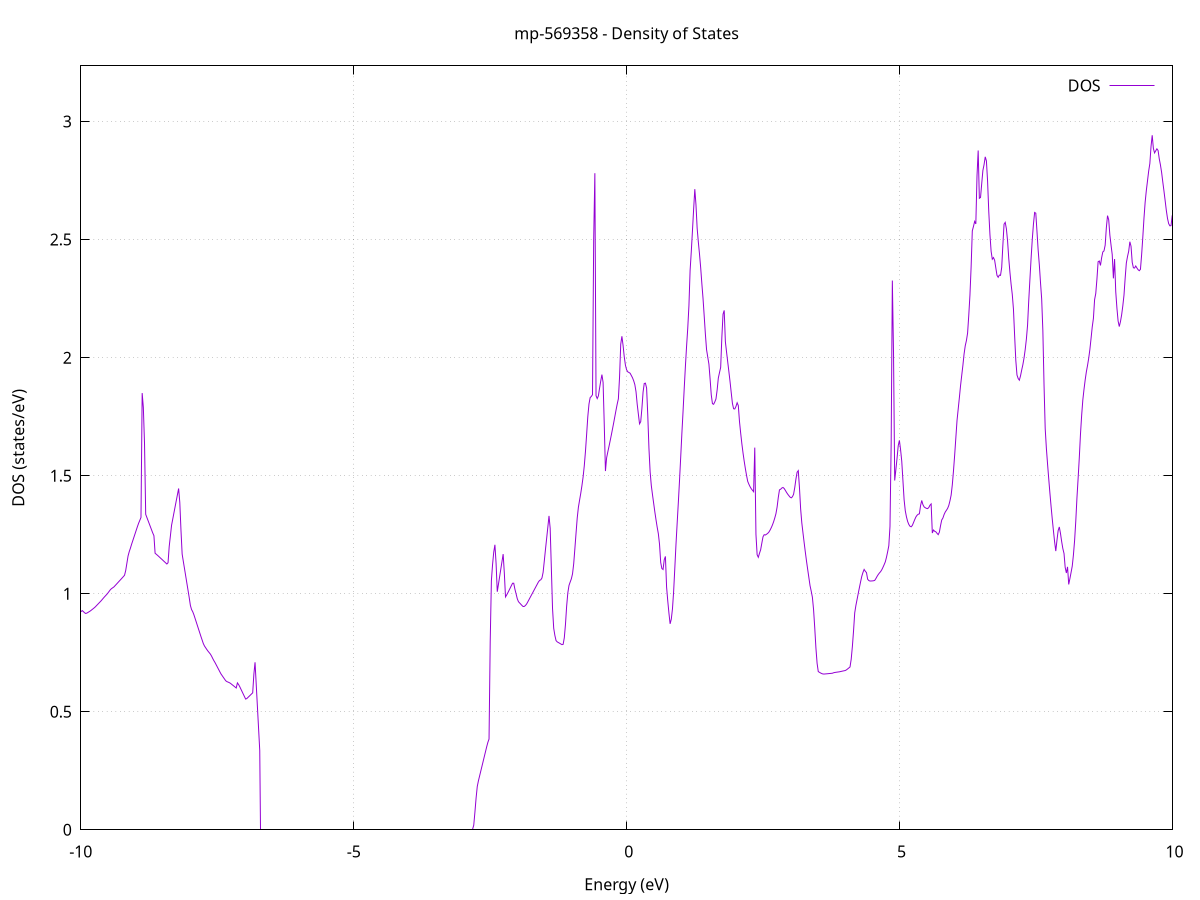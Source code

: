set title 'mp-569358 - Density of States'
set xlabel 'Energy (eV)'
set ylabel 'DOS (states/eV)'
set grid
set xrange [-10:10]
set yrange [0:3.236]
set xzeroaxis lt -1
set terminal png size 800,600
set output 'mp-569358_dos_gnuplot.png'
plot '-' using 1:2 with lines title 'DOS'
-12.946900 0.000000
-12.925300 0.000000
-12.903800 0.000000
-12.882300 0.000000
-12.860700 0.000000
-12.839200 0.000000
-12.817600 0.000000
-12.796100 0.000000
-12.774500 0.000000
-12.753000 0.000000
-12.731500 0.000000
-12.709900 0.000000
-12.688400 0.000000
-12.666800 0.000000
-12.645300 0.000000
-12.623800 0.000000
-12.602200 0.000000
-12.580700 0.000000
-12.559100 0.000000
-12.537600 0.000000
-12.516100 0.000000
-12.494500 0.000000
-12.473000 0.000000
-12.451400 0.000000
-12.429900 0.000000
-12.408300 0.000000
-12.386800 0.000000
-12.365300 0.000000
-12.343700 0.000000
-12.322200 0.000000
-12.300600 0.000000
-12.279100 0.000000
-12.257600 0.000000
-12.236000 0.000000
-12.214500 0.000000
-12.192900 0.000000
-12.171400 0.000000
-12.149900 0.000000
-12.128300 0.000000
-12.106800 0.000000
-12.085200 0.000000
-12.063700 0.000000
-12.042100 0.000000
-12.020600 0.000000
-11.999100 0.000000
-11.977500 0.000000
-11.956000 0.000000
-11.934400 0.000000
-11.912900 0.000000
-11.891400 0.000000
-11.869800 0.000000
-11.848300 0.000000
-11.826700 0.000000
-11.805200 0.000000
-11.783700 0.000000
-11.762100 0.000000
-11.740600 0.000000
-11.719000 0.000000
-11.697500 0.000000
-11.676000 0.000000
-11.654400 0.000000
-11.632900 0.000000
-11.611300 0.000000
-11.589800 0.000000
-11.568200 0.000000
-11.546700 0.000000
-11.525200 0.000000
-11.503600 0.000000
-11.482100 0.000000
-11.460500 0.000000
-11.439000 0.000000
-11.417500 0.000000
-11.395900 0.000000
-11.374400 0.000000
-11.352800 0.000000
-11.331300 0.000000
-11.309800 0.000000
-11.288200 0.000000
-11.266700 0.000000
-11.245100 0.000000
-11.223600 0.000000
-11.202000 0.000000
-11.180500 0.000000
-11.159000 0.000000
-11.137400 0.000000
-11.115900 0.000000
-11.094300 0.000000
-11.072800 0.000000
-11.051300 0.000000
-11.029700 0.000000
-11.008200 0.000000
-10.986600 0.004700
-10.965100 0.302900
-10.943600 0.676100
-10.922000 1.018800
-10.900500 0.962500
-10.878900 0.839800
-10.857400 0.735200
-10.835800 0.767400
-10.814300 0.809600
-10.792800 0.851900
-10.771200 0.894100
-10.749700 0.934900
-10.728100 0.935500
-10.706600 0.889300
-10.685100 0.834700
-10.663500 0.811000
-10.642000 0.818800
-10.620400 0.828200
-10.598900 0.837600
-10.577400 0.847000
-10.555800 0.856500
-10.534300 0.865900
-10.512700 0.875300
-10.491200 0.885000
-10.469700 0.900300
-10.448100 0.905600
-10.426600 0.902100
-10.405000 0.896200
-10.383500 0.880800
-10.361900 0.869800
-10.340400 0.863300
-10.318900 0.865800
-10.297300 0.868200
-10.275800 0.870700
-10.254200 0.873200
-10.232700 0.875600
-10.211200 0.878100
-10.189600 0.882700
-10.168100 0.888900
-10.146500 0.896700
-10.125000 0.904500
-10.103500 0.912400
-10.081900 0.920200
-10.060400 0.921500
-10.038800 0.920900
-10.017300 0.920400
-9.995700 0.924300
-9.974200 0.928500
-9.952700 0.924400
-9.931100 0.919300
-9.909600 0.916200
-9.888000 0.918000
-9.866500 0.921000
-9.845000 0.924100
-9.823400 0.927300
-9.801900 0.931300
-9.780300 0.935200
-9.758800 0.939200
-9.737300 0.943500
-9.715700 0.948700
-9.694200 0.953900
-9.672600 0.959100
-9.651100 0.964300
-9.629500 0.969500
-9.608000 0.975300
-9.586500 0.981200
-9.564900 0.986900
-9.543400 0.992300
-9.521800 0.997700
-9.500300 1.003900
-9.478800 1.010600
-9.457200 1.017300
-9.435700 1.021800
-9.414100 1.025300
-9.392600 1.028900
-9.371100 1.034300
-9.349500 1.039700
-9.328000 1.045100
-9.306400 1.050600
-9.284900 1.056000
-9.263400 1.061400
-9.241800 1.066900
-9.220300 1.072400
-9.198700 1.078200
-9.177200 1.098300
-9.155600 1.129000
-9.134100 1.159700
-9.112600 1.178200
-9.091000 1.192900
-9.069500 1.209300
-9.047900 1.224400
-9.026400 1.239500
-9.004900 1.254600
-8.983300 1.269700
-8.961800 1.284800
-8.940200 1.298900
-8.918700 1.310900
-8.897200 1.323000
-8.875600 1.850000
-8.854100 1.789200
-8.832500 1.635500
-8.811000 1.336300
-8.789400 1.323100
-8.767900 1.309900
-8.746400 1.296800
-8.724800 1.283600
-8.703300 1.270400
-8.681700 1.257200
-8.660200 1.245700
-8.638700 1.171500
-8.617100 1.167200
-8.595600 1.162900
-8.574000 1.158400
-8.552500 1.153700
-8.531000 1.149100
-8.509400 1.144500
-8.487900 1.139800
-8.466300 1.135200
-8.444800 1.130500
-8.423200 1.125900
-8.401700 1.131200
-8.380200 1.199900
-8.358600 1.244600
-8.337100 1.289800
-8.315500 1.315900
-8.294000 1.342000
-8.272500 1.368000
-8.250900 1.394000
-8.229400 1.419900
-8.207800 1.445700
-8.186300 1.387000
-8.164800 1.269600
-8.143200 1.168000
-8.121700 1.136900
-8.100100 1.106400
-8.078600 1.075800
-8.057100 1.045300
-8.035500 1.014600
-8.014000 0.984000
-7.992400 0.950500
-7.970900 0.933000
-7.949300 0.923700
-7.927800 0.910900
-7.906300 0.895500
-7.884700 0.880100
-7.863200 0.864600
-7.841600 0.849200
-7.820100 0.833800
-7.798600 0.818500
-7.777000 0.803700
-7.755500 0.789000
-7.733900 0.778500
-7.712400 0.771000
-7.690900 0.763500
-7.669300 0.756600
-7.647800 0.750500
-7.626200 0.744300
-7.604700 0.735900
-7.583100 0.725700
-7.561600 0.716300
-7.540100 0.707900
-7.518500 0.698400
-7.497000 0.688900
-7.475400 0.679400
-7.453900 0.669800
-7.432400 0.660500
-7.410800 0.653200
-7.389300 0.646000
-7.367700 0.638800
-7.346200 0.631600
-7.324700 0.627800
-7.303100 0.625700
-7.281600 0.623500
-7.260000 0.620700
-7.238500 0.616700
-7.216900 0.612700
-7.195400 0.608700
-7.173900 0.604700
-7.152300 0.600700
-7.130800 0.622200
-7.109200 0.615300
-7.087700 0.606100
-7.066200 0.595600
-7.044600 0.585100
-7.023100 0.574600
-7.001500 0.564100
-6.980000 0.553700
-6.958500 0.555900
-6.936900 0.560800
-6.915400 0.565600
-6.893800 0.570400
-6.872300 0.575300
-6.850800 0.580100
-6.829200 0.659000
-6.807700 0.709500
-6.786100 0.616000
-6.764600 0.522600
-6.743000 0.429100
-6.721500 0.335600
-6.700000 0.000000
-6.678400 0.000000
-6.656900 0.000000
-6.635300 0.000000
-6.613800 0.000000
-6.592300 0.000000
-6.570700 0.000000
-6.549200 0.000000
-6.527600 0.000000
-6.506100 0.000000
-6.484600 0.000000
-6.463000 0.000000
-6.441500 0.000000
-6.419900 0.000000
-6.398400 0.000000
-6.376800 0.000000
-6.355300 0.000000
-6.333800 0.000000
-6.312200 0.000000
-6.290700 0.000000
-6.269100 0.000000
-6.247600 0.000000
-6.226100 0.000000
-6.204500 0.000000
-6.183000 0.000000
-6.161400 0.000000
-6.139900 0.000000
-6.118400 0.000000
-6.096800 0.000000
-6.075300 0.000000
-6.053700 0.000000
-6.032200 0.000000
-6.010600 0.000000
-5.989100 0.000000
-5.967600 0.000000
-5.946000 0.000000
-5.924500 0.000000
-5.902900 0.000000
-5.881400 0.000000
-5.859900 0.000000
-5.838300 0.000000
-5.816800 0.000000
-5.795200 0.000000
-5.773700 0.000000
-5.752200 0.000000
-5.730600 0.000000
-5.709100 0.000000
-5.687500 0.000000
-5.666000 0.000000
-5.644500 0.000000
-5.622900 0.000000
-5.601400 0.000000
-5.579800 0.000000
-5.558300 0.000000
-5.536700 0.000000
-5.515200 0.000000
-5.493700 0.000000
-5.472100 0.000000
-5.450600 0.000000
-5.429000 0.000000
-5.407500 0.000000
-5.386000 0.000000
-5.364400 0.000000
-5.342900 0.000000
-5.321300 0.000000
-5.299800 0.000000
-5.278300 0.000000
-5.256700 0.000000
-5.235200 0.000000
-5.213600 0.000000
-5.192100 0.000000
-5.170500 0.000000
-5.149000 0.000000
-5.127500 0.000000
-5.105900 0.000000
-5.084400 0.000000
-5.062800 0.000000
-5.041300 0.000000
-5.019800 0.000000
-4.998200 0.000000
-4.976700 0.000000
-4.955100 0.000000
-4.933600 0.000000
-4.912100 0.000000
-4.890500 0.000000
-4.869000 0.000000
-4.847400 0.000000
-4.825900 0.000000
-4.804300 0.000000
-4.782800 0.000000
-4.761300 0.000000
-4.739700 0.000000
-4.718200 0.000000
-4.696600 0.000000
-4.675100 0.000000
-4.653600 0.000000
-4.632000 0.000000
-4.610500 0.000000
-4.588900 0.000000
-4.567400 0.000000
-4.545900 0.000000
-4.524300 0.000000
-4.502800 0.000000
-4.481200 0.000000
-4.459700 0.000000
-4.438200 0.000000
-4.416600 0.000000
-4.395100 0.000000
-4.373500 0.000000
-4.352000 0.000000
-4.330400 0.000000
-4.308900 0.000000
-4.287400 0.000000
-4.265800 0.000000
-4.244300 0.000000
-4.222700 0.000000
-4.201200 0.000000
-4.179700 0.000000
-4.158100 0.000000
-4.136600 0.000000
-4.115000 0.000000
-4.093500 0.000000
-4.072000 0.000000
-4.050400 0.000000
-4.028900 0.000000
-4.007300 0.000000
-3.985800 0.000000
-3.964200 0.000000
-3.942700 0.000000
-3.921200 0.000000
-3.899600 0.000000
-3.878100 0.000000
-3.856500 0.000000
-3.835000 0.000000
-3.813500 0.000000
-3.791900 0.000000
-3.770400 0.000000
-3.748800 0.000000
-3.727300 0.000000
-3.705800 0.000000
-3.684200 0.000000
-3.662700 0.000000
-3.641100 0.000000
-3.619600 0.000000
-3.598000 0.000000
-3.576500 0.000000
-3.555000 0.000000
-3.533400 0.000000
-3.511900 0.000000
-3.490300 0.000000
-3.468800 0.000000
-3.447300 0.000000
-3.425700 0.000000
-3.404200 0.000000
-3.382600 0.000000
-3.361100 0.000000
-3.339600 0.000000
-3.318000 0.000000
-3.296500 0.000000
-3.274900 0.000000
-3.253400 0.000000
-3.231900 0.000000
-3.210300 0.000000
-3.188800 0.000000
-3.167200 0.000000
-3.145700 0.000000
-3.124100 0.000000
-3.102600 0.000000
-3.081100 0.000000
-3.059500 0.000000
-3.038000 0.000000
-3.016400 0.000000
-2.994900 0.000000
-2.973400 0.000000
-2.951800 0.000000
-2.930300 0.000000
-2.908700 0.000000
-2.887200 0.000000
-2.865700 0.000000
-2.844100 0.000000
-2.822600 0.000000
-2.801000 0.019500
-2.779500 0.075000
-2.757900 0.134800
-2.736400 0.183700
-2.714900 0.208000
-2.693300 0.228500
-2.671800 0.249000
-2.650200 0.269500
-2.628700 0.290000
-2.607200 0.310500
-2.585600 0.330900
-2.564100 0.351400
-2.542500 0.370200
-2.521000 0.384400
-2.499500 0.795900
-2.477900 1.055300
-2.456400 1.123600
-2.434800 1.176100
-2.413300 1.207300
-2.391700 1.127700
-2.370200 1.008400
-2.348700 1.039800
-2.327100 1.071800
-2.305600 1.103800
-2.284000 1.135800
-2.262500 1.167800
-2.241000 1.088400
-2.219400 0.986400
-2.197900 0.994700
-2.176300 1.004100
-2.154800 1.014100
-2.133300 1.024200
-2.111700 1.034300
-2.090200 1.044300
-2.068600 1.044400
-2.047100 1.019300
-2.025600 0.999700
-2.004000 0.979100
-1.982500 0.966400
-1.960900 0.960900
-1.939400 0.955600
-1.917800 0.950200
-1.896300 0.945700
-1.874800 0.946200
-1.853200 0.950400
-1.831700 0.956700
-1.810100 0.965800
-1.788600 0.975200
-1.767100 0.984500
-1.745500 0.993800
-1.724000 1.003100
-1.702400 1.012400
-1.680900 1.021700
-1.659400 1.031100
-1.637800 1.040400
-1.616300 1.049700
-1.594700 1.056300
-1.573200 1.058800
-1.551600 1.066500
-1.530100 1.090800
-1.508600 1.138700
-1.487000 1.187600
-1.465500 1.234700
-1.443900 1.281600
-1.422400 1.329500
-1.400900 1.277300
-1.379300 1.107400
-1.357800 0.937800
-1.336200 0.853700
-1.314700 0.823200
-1.293200 0.801400
-1.271600 0.795900
-1.250100 0.793100
-1.228500 0.790200
-1.207000 0.787200
-1.185400 0.784300
-1.163900 0.785400
-1.142400 0.812700
-1.120800 0.869700
-1.099300 0.946800
-1.077700 1.003400
-1.056200 1.035000
-1.034700 1.049400
-1.013100 1.062900
-0.991600 1.083900
-0.970000 1.126800
-0.948500 1.190800
-0.927000 1.256400
-0.905400 1.320600
-0.883900 1.366200
-0.862300 1.396200
-0.840800 1.425100
-0.819300 1.457600
-0.797700 1.494500
-0.776200 1.541500
-0.754600 1.602000
-0.733100 1.674500
-0.711500 1.750300
-0.690000 1.803500
-0.668500 1.830700
-0.646900 1.835700
-0.625400 1.843100
-0.603800 2.501700
-0.582300 2.781400
-0.560800 1.838600
-0.539200 1.826700
-0.517700 1.837900
-0.496100 1.870700
-0.474600 1.900900
-0.453100 1.928100
-0.431500 1.894900
-0.410000 1.715100
-0.388400 1.519600
-0.366900 1.575600
-0.345300 1.600500
-0.323800 1.623500
-0.302300 1.647400
-0.280700 1.672200
-0.259200 1.697700
-0.237600 1.723800
-0.216100 1.750600
-0.194600 1.777500
-0.173000 1.803300
-0.151500 1.825600
-0.129900 1.917700
-0.108400 2.056700
-0.086900 2.090500
-0.065300 2.051500
-0.043800 2.003500
-0.022200 1.968200
-0.000700 1.948600
0.020900 1.939900
0.042400 1.937100
0.063900 1.933900
0.085500 1.924500
0.107000 1.914900
0.128600 1.902400
0.150100 1.885700
0.171600 1.855700
0.193200 1.802900
0.214700 1.761000
0.236300 1.719600
0.257800 1.728800
0.279300 1.784400
0.300900 1.853800
0.322400 1.890600
0.344000 1.891900
0.365500 1.871300
0.387100 1.756500
0.408600 1.615800
0.430100 1.516600
0.451700 1.458300
0.473200 1.420000
0.494800 1.383500
0.516300 1.346900
0.537800 1.313400
0.559400 1.281900
0.580900 1.253900
0.602500 1.209100
0.624000 1.132200
0.645500 1.106400
0.667100 1.102500
0.688600 1.143800
0.710200 1.158000
0.731700 1.028000
0.753200 0.969500
0.774800 0.917700
0.796300 0.872400
0.817900 0.892100
0.839400 0.935800
0.861000 1.009900
0.882500 1.109000
0.904000 1.209400
0.925600 1.299100
0.947100 1.387000
0.968700 1.479800
0.990200 1.578000
1.011700 1.678300
1.033300 1.772000
1.054800 1.869600
1.076400 1.962900
1.097900 2.048000
1.119400 2.124600
1.141000 2.220000
1.162500 2.369500
1.184100 2.448600
1.205600 2.536800
1.227200 2.628500
1.248700 2.713700
1.270200 2.647100
1.291800 2.547800
1.313300 2.489800
1.334900 2.438300
1.356400 2.381000
1.377900 2.313200
1.399500 2.250300
1.421000 2.175700
1.442600 2.099300
1.464100 2.033700
1.485600 2.002900
1.507200 1.972600
1.528700 1.910100
1.550300 1.842000
1.571800 1.805000
1.593400 1.802400
1.614900 1.812400
1.636400 1.825100
1.658000 1.863100
1.679500 1.913700
1.701100 1.936700
1.722600 1.959100
1.744100 2.086100
1.765700 2.184000
1.787200 2.200200
1.808800 2.067300
1.830300 2.023800
1.851800 1.981700
1.873400 1.939800
1.894900 1.897400
1.916500 1.850800
1.938000 1.805900
1.959500 1.783600
1.981100 1.782600
2.002600 1.793100
2.024200 1.808900
2.045700 1.797000
2.067300 1.729500
2.088800 1.680800
2.110300 1.635900
2.131900 1.596500
2.153400 1.561700
2.175000 1.530000
2.196500 1.501300
2.218000 1.475800
2.239600 1.463700
2.261100 1.453300
2.282700 1.444700
2.304200 1.438400
2.325700 1.432200
2.347300 1.618900
2.368800 1.251800
2.390400 1.165100
2.411900 1.154200
2.433500 1.171100
2.455000 1.186300
2.476500 1.214100
2.498100 1.241000
2.519600 1.250000
2.541200 1.248600
2.562700 1.252000
2.584200 1.255600
2.605800 1.261000
2.627300 1.269300
2.648900 1.279400
2.670400 1.290800
2.691900 1.304400
2.713500 1.320600
2.735000 1.338900
2.756600 1.367300
2.778100 1.407800
2.799700 1.440000
2.821200 1.442600
2.842700 1.447700
2.864300 1.450100
2.885800 1.445800
2.907400 1.437800
2.928900 1.429300
2.950400 1.421800
2.972000 1.415300
2.993500 1.409200
3.015100 1.406100
3.036600 1.410600
3.058100 1.421000
3.079700 1.449600
3.101200 1.485600
3.122800 1.514600
3.144300 1.521400
3.165800 1.450000
3.187400 1.359700
3.208900 1.300100
3.230500 1.257500
3.252000 1.216100
3.273600 1.176000
3.295100 1.138300
3.316600 1.103000
3.338200 1.068600
3.359700 1.034200
3.381300 1.010900
3.402800 0.985000
3.424300 0.933000
3.445900 0.855800
3.467400 0.770400
3.489000 0.705300
3.510500 0.670200
3.532000 0.667000
3.553600 0.664100
3.575100 0.661600
3.596700 0.660000
3.618200 0.659700
3.639800 0.660200
3.661300 0.660600
3.682800 0.661100
3.704400 0.661600
3.725900 0.662100
3.747500 0.662600
3.769000 0.663100
3.790500 0.665100
3.812100 0.666300
3.833600 0.667100
3.855200 0.667800
3.876700 0.668500
3.898200 0.669200
3.919800 0.670300
3.941300 0.671500
3.962900 0.672600
3.984400 0.673600
4.006000 0.674700
4.027500 0.677600
4.049000 0.681500
4.070600 0.685600
4.092100 0.689600
4.113700 0.722200
4.135200 0.775800
4.156700 0.842100
4.178300 0.918700
4.199800 0.950200
4.221400 0.975800
4.242900 1.001100
4.264400 1.026100
4.286000 1.050400
4.307500 1.073500
4.329100 1.090100
4.350600 1.102900
4.372100 1.095200
4.393700 1.089300
4.415200 1.061400
4.436800 1.055700
4.458300 1.053700
4.479900 1.054000
4.501400 1.054200
4.522900 1.054900
4.544500 1.056400
4.566000 1.064100
4.587600 1.073300
4.609100 1.081200
4.630600 1.087800
4.652200 1.093400
4.673700 1.101300
4.695300 1.111500
4.716800 1.122700
4.738300 1.134800
4.759900 1.154100
4.781400 1.177600
4.803000 1.203400
4.824500 1.285100
4.846100 1.638200
4.867600 2.326700
4.889100 2.021100
4.910700 1.479600
4.932200 1.525100
4.953800 1.574200
4.975300 1.626800
4.996800 1.649600
5.018400 1.610300
5.039900 1.561400
5.061500 1.479700
5.083000 1.398300
5.104500 1.351600
5.126100 1.325600
5.147600 1.306200
5.169200 1.293500
5.190700 1.285800
5.212300 1.283500
5.233800 1.289200
5.255300 1.301200
5.276900 1.313600
5.298400 1.324800
5.320000 1.332300
5.341500 1.336600
5.363000 1.338400
5.384600 1.373300
5.406100 1.395000
5.427700 1.377500
5.449200 1.367900
5.470700 1.364200
5.492300 1.361600
5.513800 1.360400
5.535400 1.365100
5.556900 1.374900
5.578400 1.380300
5.600000 1.257100
5.621500 1.269800
5.643100 1.264500
5.664600 1.262200
5.686200 1.255800
5.707700 1.250200
5.729200 1.260700
5.750800 1.288600
5.772300 1.312300
5.793900 1.320600
5.815400 1.335300
5.836900 1.346000
5.858500 1.353500
5.880000 1.361400
5.901600 1.373800
5.923100 1.393500
5.944600 1.417600
5.966200 1.461400
5.987700 1.520400
6.009300 1.587000
6.030800 1.660100
6.052400 1.733500
6.073900 1.782100
6.095400 1.830100
6.117000 1.881300
6.138500 1.924600
6.160100 1.967400
6.181600 2.015300
6.203100 2.050100
6.224700 2.072500
6.246200 2.104300
6.267800 2.179700
6.289300 2.265100
6.310800 2.384800
6.332400 2.537200
6.353900 2.556000
6.375500 2.577100
6.397000 2.566600
6.418600 2.769900
6.440100 2.877600
6.461600 2.675100
6.483200 2.678600
6.504700 2.736300
6.526300 2.792800
6.547800 2.817400
6.569300 2.850700
6.590900 2.833500
6.612400 2.747700
6.634000 2.619100
6.655500 2.522100
6.677000 2.450900
6.698600 2.417000
6.720100 2.424000
6.741700 2.412600
6.763200 2.380300
6.784700 2.348500
6.806300 2.340400
6.827800 2.349800
6.849400 2.348600
6.870900 2.381900
6.892500 2.477200
6.914000 2.565500
6.935500 2.573100
6.957100 2.545700
6.978600 2.494200
7.000200 2.420400
7.021700 2.361700
7.043200 2.311100
7.064800 2.267600
7.086300 2.205500
7.107900 2.092900
7.129400 1.988200
7.150900 1.926500
7.172500 1.911700
7.194000 1.904500
7.215600 1.922800
7.237100 1.947300
7.258700 1.970100
7.280200 1.998600
7.301700 2.034600
7.323300 2.078900
7.344800 2.137500
7.366400 2.241300
7.387900 2.331600
7.409400 2.420300
7.431000 2.500200
7.452500 2.565500
7.474100 2.615100
7.495600 2.612000
7.517100 2.535200
7.538700 2.456000
7.560200 2.393800
7.581800 2.318100
7.603300 2.248600
7.624900 2.114500
7.646400 1.885700
7.667900 1.699600
7.689500 1.616000
7.711000 1.549500
7.732600 1.486600
7.754100 1.426700
7.775600 1.370000
7.797200 1.316600
7.818700 1.266800
7.840300 1.219900
7.861800 1.180600
7.883300 1.226000
7.904900 1.267300
7.926400 1.282800
7.948000 1.255300
7.969500 1.220900
7.991000 1.191300
8.012600 1.170500
8.034100 1.111500
8.055700 1.087900
8.077200 1.113700
8.098800 1.039300
8.120300 1.063800
8.141800 1.090000
8.163400 1.116900
8.184900 1.164000
8.206500 1.225100
8.228000 1.307000
8.249500 1.406000
8.271100 1.489200
8.292600 1.576200
8.314200 1.676000
8.335700 1.755400
8.357200 1.820700
8.378800 1.865600
8.400300 1.905600
8.421900 1.940100
8.443400 1.967000
8.465000 1.997600
8.486500 2.034700
8.508000 2.081500
8.529600 2.130000
8.551100 2.166200
8.572700 2.245500
8.594200 2.271900
8.615700 2.332700
8.637300 2.406400
8.658800 2.409400
8.680400 2.390700
8.701900 2.423500
8.723400 2.447600
8.745000 2.452300
8.766500 2.476400
8.788100 2.550100
8.809600 2.601600
8.831200 2.584200
8.852700 2.518900
8.874200 2.476200
8.895800 2.436600
8.917300 2.335900
8.938900 2.417700
8.960400 2.278800
8.981900 2.209700
9.003500 2.155100
9.025000 2.131800
9.046600 2.152500
9.068100 2.181100
9.089600 2.219000
9.111200 2.264400
9.132700 2.336700
9.154300 2.400800
9.175800 2.428400
9.197300 2.450500
9.218900 2.491100
9.240400 2.471800
9.262000 2.404000
9.283500 2.380800
9.305100 2.379600
9.326600 2.388300
9.348100 2.379800
9.369700 2.372500
9.391200 2.368300
9.412800 2.374200
9.434300 2.435300
9.455800 2.509200
9.477400 2.590200
9.498900 2.658000
9.520500 2.707800
9.542000 2.748900
9.563500 2.790300
9.585100 2.822500
9.606600 2.894100
9.628200 2.942100
9.649700 2.886200
9.671300 2.867400
9.692800 2.876200
9.714300 2.884600
9.735900 2.877700
9.757400 2.842500
9.779000 2.816500
9.800500 2.784900
9.822000 2.744500
9.843600 2.705800
9.865100 2.665800
9.886700 2.624200
9.908200 2.590300
9.929700 2.567800
9.951300 2.558600
9.972800 2.559100
9.994400 2.601400
10.015900 2.609000
10.037500 2.615700
10.059000 2.631000
10.080500 2.665600
10.102100 2.714600
10.123600 2.738400
10.145200 2.662900
10.166700 2.655600
10.188200 2.692000
10.209800 2.694600
10.231300 2.744100
10.252900 2.772900
10.274400 2.805000
10.295900 2.905900
10.317500 2.790800
10.339000 2.792800
10.360600 2.800900
10.382100 2.798000
10.403600 2.797200
10.425200 2.781600
10.446700 2.760700
10.468300 2.726700
10.489800 2.696600
10.511400 2.666800
10.532900 2.642100
10.554400 2.639600
10.576000 2.677200
10.597500 2.643200
10.619100 2.610900
10.640600 2.628000
10.662100 2.653300
10.683700 2.660800
10.705200 2.636600
10.726800 2.607700
10.748300 2.588700
10.769800 2.585000
10.791400 2.568200
10.812900 2.588400
10.834500 2.632900
10.856000 2.659600
10.877600 2.733600
10.899100 2.832600
10.920600 2.817300
10.942200 2.794000
10.963700 2.830500
10.985300 2.875700
11.006800 2.962100
11.028300 2.882900
11.049900 2.862300
11.071400 2.895700
11.093000 2.940500
11.114500 2.982800
11.136000 3.027800
11.157600 3.058900
11.179100 3.080900
11.200700 3.097600
11.222200 3.160300
11.243800 3.331100
11.265300 3.326200
11.286800 3.284400
11.308400 3.274600
11.329900 3.323900
11.351500 3.307200
11.373000 3.304100
11.394500 3.309600
11.416100 3.294900
11.437600 3.323800
11.459200 3.326200
11.480700 3.327800
11.502200 3.350600
11.523800 3.428000
11.545300 3.475000
11.566900 3.464200
11.588400 3.625400
11.609900 3.548500
11.631500 3.310700
11.653000 3.168600
11.674600 3.017700
11.696100 2.907500
11.717700 2.889600
11.739200 2.895800
11.760700 2.916500
11.782300 2.943400
11.803800 2.981300
11.825400 2.992200
11.846900 3.007200
11.868400 3.010000
11.890000 3.011700
11.911500 3.000700
11.933100 2.986400
11.954600 2.977900
11.976100 2.976600
11.997700 2.979000
12.019200 2.987400
12.040800 3.005800
12.062300 3.033700
12.083900 3.052700
12.105400 3.052800
12.126900 3.061300
12.148500 3.058200
12.170000 3.053300
12.191600 3.057000
12.213100 3.061300
12.234600 3.071600
12.256200 3.111600
12.277700 3.154000
12.299300 3.194000
12.320800 3.262100
12.342300 3.514900
12.363900 3.501300
12.385400 3.524100
12.407000 3.595100
12.428500 3.635300
12.450100 3.636200
12.471600 3.582800
12.493100 3.532700
12.514700 3.458800
12.536200 3.362700
12.557800 3.234000
12.579300 3.129000
12.600800 3.069600
12.622400 3.045700
12.643900 2.944000
12.665500 2.905400
12.687000 2.900400
12.708500 2.923800
12.730100 2.942300
12.751600 2.958900
12.773200 2.980700
12.794700 3.007300
12.816200 3.019500
12.837800 3.024400
12.859300 3.113400
12.880900 3.204400
12.902400 3.242100
12.924000 3.264200
12.945500 3.115300
12.967000 3.025200
12.988600 3.004500
13.010100 3.011000
13.031700 3.064200
13.053200 3.122100
13.074700 3.174700
13.096300 3.239200
13.117800 3.339700
13.139400 3.384200
13.160900 3.432600
13.182400 3.470600
13.204000 3.604200
13.225500 3.667700
13.247100 3.640200
13.268600 3.629600
13.290200 3.580100
13.311700 3.547600
13.333200 3.532600
13.354800 3.533000
13.376300 3.544400
13.397900 3.569700
13.419400 3.589900
13.440900 3.598300
13.462500 3.587300
13.484000 3.619200
13.505600 3.682300
13.527100 3.756800
13.548600 3.814900
13.570200 3.840600
13.591700 3.820300
13.613300 3.799100
13.634800 3.798100
13.656400 3.770300
13.677900 3.736800
13.699400 3.728600
13.721000 3.688200
13.742500 3.641700
13.764100 3.600400
13.785600 3.545000
13.807100 3.508200
13.828700 3.479900
13.850200 3.455400
13.871800 3.460500
13.893300 3.486000
13.914800 3.493700
13.936400 3.472300
13.957900 3.447200
13.979500 3.411100
14.001000 3.385400
14.022500 3.394300
14.044100 3.277900
14.065600 3.207800
14.087200 3.167400
14.108700 3.140800
14.130300 3.118100
14.151800 3.099700
14.173300 3.084400
14.194900 3.082400
14.216400 3.081900
14.238000 3.074300
14.259500 3.068400
14.281000 3.075400
14.302600 3.096800
14.324100 3.132600
14.345700 3.173300
14.367200 3.211200
14.388700 3.277800
14.410300 3.356200
14.431800 3.436600
14.453400 3.493900
14.474900 3.642900
14.496500 3.544300
14.518000 3.484600
14.539500 3.501600
14.561100 3.519900
14.582600 3.543000
14.604200 3.565200
14.625700 3.581900
14.647200 3.615500
14.668800 3.666100
14.690300 3.738500
14.711900 3.816800
14.733400 3.943300
14.754900 3.994500
14.776500 3.946500
14.798000 3.961500
14.819600 3.849400
14.841100 3.702700
14.862700 3.676700
14.884200 3.699400
14.905700 3.750700
14.927300 3.822300
14.948800 3.911500
14.970400 4.013900
14.991900 4.099300
15.013400 4.173900
15.035000 4.227500
15.056500 4.279700
15.078100 4.285100
15.099600 4.185200
15.121100 4.078600
15.142700 3.976500
15.164200 3.868200
15.185800 3.785900
15.207300 3.723000
15.228800 3.668000
15.250400 3.660200
15.271900 3.692500
15.293500 3.723400
15.315000 3.740200
15.336600 3.734700
15.358100 3.716100
15.379600 3.685800
15.401200 3.643900
15.422700 3.614000
15.444300 3.594500
15.465800 3.582200
15.487300 3.584600
15.508900 3.589900
15.530400 3.600500
15.552000 3.558800
15.573500 4.150300
15.595000 3.434300
15.616600 3.394100
15.638100 3.369600
15.659700 3.351000
15.681200 3.359300
15.702800 3.394200
15.724300 3.442900
15.745800 3.507300
15.767400 3.573100
15.788900 3.673300
15.810500 3.675800
15.832000 3.658900
15.853500 3.760900
15.875100 3.736100
15.896600 3.603400
15.918200 3.590700
15.939700 3.586200
15.961200 3.598400
15.982800 3.605700
16.004300 3.601500
16.025900 3.577600
16.047400 3.545200
16.069000 3.452700
16.090500 3.401000
16.112000 3.397100
16.133600 3.394900
16.155100 3.372500
16.176700 3.340000
16.198200 3.323500
16.219700 3.309300
16.241300 3.294800
16.262800 3.285200
16.284400 3.275600
16.305900 3.266200
16.327400 3.247700
16.349000 3.228700
16.370500 3.236600
16.392100 3.307800
16.413600 3.418700
16.435100 3.509200
16.456700 3.578100
16.478200 3.631200
16.499800 3.678800
16.521300 3.734200
16.542900 3.780000
16.564400 3.826600
16.585900 3.874400
16.607500 3.910300
16.629000 3.963000
16.650600 4.028400
16.672100 4.119600
16.693600 4.217500
16.715200 4.267600
16.736700 4.427900
16.758300 4.356000
16.779800 4.307700
16.801300 4.264100
16.822900 4.228100
16.844400 4.210600
16.866000 4.177400
16.887500 4.149000
16.909100 4.109600
16.930600 3.991900
16.952100 3.943800
16.973700 3.913900
16.995200 3.871500
17.016800 3.826200
17.038300 3.812600
17.059800 3.804100
17.081400 3.797300
17.102900 3.781500
17.124500 3.757600
17.146000 3.756100
17.167500 3.793200
17.189100 3.862100
17.210600 3.922000
17.232200 3.939300
17.253700 3.961700
17.275300 3.955100
17.296800 3.952000
17.318300 3.960200
17.339900 3.952400
17.361400 3.943600
17.383000 3.895000
17.404500 3.860800
17.426000 3.830400
17.447600 3.781900
17.469100 3.738400
17.490700 3.665400
17.512200 3.606000
17.533700 3.571900
17.555300 3.549500
17.576800 3.531600
17.598400 3.559900
17.619900 3.619000
17.641400 3.675500
17.663000 3.734800
17.684500 3.807400
17.706100 3.882500
17.727600 3.927200
17.749200 3.972700
17.770700 4.005400
17.792200 4.015600
17.813800 4.010900
17.835300 3.980700
17.856900 3.901600
17.878400 3.827500
17.899900 3.801100
17.921500 3.798600
17.943000 3.814800
17.964600 3.831200
17.986100 3.820600
18.007600 3.765900
18.029200 3.719000
18.050700 3.702000
18.072300 3.705200
18.093800 3.684800
18.115400 3.638900
18.136900 3.590000
18.158400 3.544400
18.180000 3.503700
18.201500 3.467700
18.223100 3.452400
18.244600 3.461900
18.266100 3.507000
18.287700 3.570800
18.309200 3.641200
18.330800 3.723500
18.352300 3.822800
18.373800 4.000700
18.395400 4.174500
18.416900 4.343600
18.438500 4.481100
18.460000 4.603600
18.481600 4.774600
18.503100 4.860900
18.524600 4.872000
18.546200 4.884000
18.567700 4.925300
18.589300 4.924200
18.610800 4.941100
18.632300 4.981300
18.653900 5.029000
18.675400 5.125400
18.697000 5.231700
18.718500 5.196500
18.740000 5.175000
18.761600 5.134000
18.783100 5.114000
18.804700 4.999600
18.826200 5.060800
18.847700 5.192000
18.869300 5.128600
18.890800 5.066100
18.912400 4.958500
18.933900 4.731000
18.955500 4.456700
18.977000 4.247600
18.998500 4.045800
19.020100 3.926800
19.041600 3.836600
19.063200 3.780600
19.084700 3.772600
19.106200 3.792400
19.127800 3.838500
19.149300 3.850000
19.170900 3.881400
19.192400 3.930100
19.213900 3.960800
19.235500 3.956900
19.257000 3.931800
19.278600 3.947300
19.300100 3.991300
19.321700 4.054200
19.343200 4.052300
19.364700 4.034700
19.386300 4.018200
19.407800 4.009200
19.429400 3.979300
19.450900 3.912500
19.472400 3.870400
19.494000 3.853500
19.515500 3.870200
19.537100 3.922700
19.558600 3.968700
19.580100 3.951800
19.601700 3.954000
19.623200 3.968200
19.644800 3.983300
19.666300 4.030300
19.687900 4.125500
19.709400 4.203100
19.730900 4.261000
19.752500 4.310100
19.774000 4.363800
19.795600 4.468400
19.817100 4.518200
19.838600 4.489600
19.860200 4.544400
19.881700 4.491100
19.903300 4.460900
19.924800 4.452000
19.946300 4.456400
19.967900 4.476200
19.989400 4.468400
20.011000 4.519400
20.032500 4.470200
20.054000 4.361800
20.075600 4.285700
20.097100 4.303900
20.118700 4.388700
20.140200 4.499900
20.161800 4.596300
20.183300 4.648300
20.204800 4.577100
20.226400 4.576300
20.247900 4.564700
20.269500 4.571100
20.291000 4.654100
20.312500 4.697900
20.334100 4.701400
20.355600 4.677100
20.377200 4.679600
20.398700 4.691200
20.420200 4.721300
20.441800 4.736200
20.463300 4.759600
20.484900 4.734500
20.506400 4.680800
20.528000 4.635900
20.549500 4.608300
20.571000 4.591400
20.592600 4.531400
20.614100 4.540200
20.635700 4.544300
20.657200 4.399700
20.678700 4.295800
20.700300 4.192900
20.721800 4.111400
20.743400 4.072600
20.764900 4.061400
20.786400 4.073200
20.808000 4.100600
20.829500 4.141400
20.851100 4.231600
20.872600 4.313300
20.894200 4.386900
20.915700 4.266500
20.937200 4.219000
20.958800 4.221400
20.980300 4.156400
21.001900 4.131800
21.023400 4.118200
21.044900 4.110400
21.066500 4.128600
21.088000 4.264000
21.109600 4.269800
21.131100 4.300600
21.152600 4.353400
21.174200 4.431900
21.195700 4.466400
21.217300 4.510100
21.238800 4.545400
21.260300 4.585700
21.281900 4.624300
21.303400 4.656400
21.325000 4.687200
21.346500 4.686400
21.368100 4.714100
21.389600 4.794700
21.411100 4.789400
21.432700 4.798600
21.454200 4.715800
21.475800 4.615300
21.497300 4.655500
21.518800 4.753700
21.540400 4.872900
21.561900 4.907400
21.583500 4.914800
21.605000 4.943500
21.626500 4.970800
21.648100 4.980800
21.669600 4.990300
21.691200 5.041900
21.712700 4.943500
21.734300 4.919700
21.755800 4.976800
21.777300 5.094400
21.798900 5.042500
21.820400 5.049000
21.842000 5.006700
21.863500 4.952700
21.885000 4.909300
21.906600 4.920000
21.928100 4.907700
21.949700 4.878300
21.971200 4.850900
21.992700 4.801900
22.014300 4.733200
22.035800 4.674300
22.057400 4.718200
22.078900 4.766600
22.100500 4.745900
22.122000 4.704300
22.143500 4.671400
22.165100 4.656500
22.186600 4.652400
22.208200 4.570500
22.229700 4.513800
22.251200 4.520400
22.272800 4.550700
22.294300 4.579400
22.315900 4.587000
22.337400 4.665900
22.358900 4.698100
22.380500 4.755100
22.402000 4.845600
22.423600 4.928200
22.445100 4.977300
22.466600 5.057000
22.488200 5.105300
22.509700 5.131900
22.531300 5.064600
22.552800 4.942000
22.574400 4.773900
22.595900 4.602300
22.617400 4.519600
22.639000 4.460600
22.660500 4.424000
22.682100 4.391500
22.703600 4.371300
22.725100 4.381300
22.746700 4.365300
22.768200 4.300800
22.789800 4.297400
22.811300 4.314900
22.832800 4.345700
22.854400 4.411600
22.875900 4.432800
22.897500 4.482600
22.919000 4.463400
22.940600 4.436200
22.962100 4.380200
22.983600 4.306100
23.005200 4.238400
23.026700 4.198900
23.048300 4.229400
23.069800 4.318500
23.091300 4.421300
23.112900 4.588000
23.134400 4.618900
23.156000 4.655600
23.177500 4.650900
23.199000 4.688200
23.220600 4.795800
23.242100 4.924000
23.263700 5.030800
23.285200 5.049700
23.306800 5.078000
23.328300 5.086700
23.349800 5.070100
23.371400 5.050700
23.392900 5.054300
23.414500 5.033100
23.436000 4.980700
23.457500 4.908200
23.479100 4.895200
23.500600 4.904600
23.522200 4.964300
23.543700 5.047600
23.565200 5.146200
23.586800 5.308400
23.608300 5.542900
23.629900 5.626300
23.651400 5.314600
23.672900 5.028400
23.694500 4.857300
23.716000 4.790900
23.737600 4.717500
23.759100 4.636600
23.780700 4.530300
23.802200 4.465700
23.823700 4.394900
23.845300 4.414800
23.866800 4.451000
23.888400 4.496800
23.909900 4.472900
23.931400 4.457900
23.953000 4.451300
23.974500 4.470700
23.996100 4.413600
24.017600 4.403400
24.039100 4.466200
24.060700 4.481000
24.082200 4.524500
24.103800 4.578100
24.125300 4.613400
24.146900 4.673100
24.168400 4.791100
24.189900 4.916300
24.211500 5.168200
24.233000 5.120600
24.254600 5.110800
24.276100 5.208700
24.297600 5.176700
24.319200 5.159200
24.340700 5.125900
24.362300 5.077400
24.383800 5.026200
24.405300 4.980300
24.426900 4.989700
24.448400 5.044100
24.470000 5.097000
24.491500 5.091400
24.513100 5.006100
24.534600 4.901300
24.556100 4.804500
24.577700 4.747400
24.599200 4.691400
24.620800 4.657600
24.642300 4.684600
24.663800 4.765800
24.685400 4.810200
24.706900 4.924300
24.728500 4.929100
24.750000 4.909300
24.771500 4.897700
24.793100 4.958900
24.814600 5.030200
24.836200 4.978900
24.857700 4.889200
24.879200 4.822700
24.900800 4.795700
24.922300 4.828700
24.943900 4.868200
24.965400 4.905100
24.987000 4.934000
25.008500 4.987500
25.030000 5.043000
25.051600 5.115100
25.073100 5.163300
25.094700 5.161700
25.116200 5.155100
25.137700 5.153900
25.159300 5.146600
25.180800 5.173400
25.202400 5.188200
25.223900 5.184700
25.245400 5.195000
25.267000 5.259300
25.288500 5.262900
25.310100 5.288200
25.331600 5.278600
25.353200 5.242700
25.374700 5.167800
25.396200 5.112300
25.417800 5.093700
25.439300 5.120600
25.460900 5.137700
25.482400 5.176500
25.503900 5.167500
25.525500 5.171800
25.547000 5.152500
25.568600 5.071600
25.590100 5.052300
25.611600 5.053800
25.633200 5.034100
25.654700 5.006400
25.676300 5.011400
25.697800 5.049000
25.719400 5.072200
25.740900 5.058400
25.762400 5.072800
25.784000 5.096400
25.805500 5.081600
25.827100 5.119700
25.848600 5.114200
25.870100 5.116700
25.891700 5.113800
25.913200 5.111200
25.934800 5.084100
25.956300 5.151600
25.977800 5.132300
25.999400 5.187800
26.020900 5.257500
26.042500 5.299300
26.064000 5.337000
26.085500 5.331600
26.107100 5.316000
26.128600 5.285200
26.150200 5.219800
26.171700 5.364500
26.193300 5.300500
26.214800 5.232800
26.236300 5.157600
26.257900 5.079800
26.279400 5.034400
26.301000 4.989200
26.322500 4.957900
26.344000 4.933700
26.365600 4.865200
26.387100 4.932900
26.408700 5.009300
26.430200 4.793000
26.451700 4.807300
26.473300 4.771900
26.494800 4.769200
26.516400 4.753800
26.537900 4.728900
26.559500 4.734400
26.581000 4.732600
26.602500 4.868300
26.624100 4.793400
26.645600 4.617800
26.667200 4.519700
26.688700 4.511100
26.710200 4.530700
26.731800 4.465200
26.753300 4.423600
26.774900 4.384800
26.796400 4.340700
26.817900 4.305000
26.839500 4.282700
26.861000 4.253000
26.882600 4.337200
26.904100 4.364200
26.925700 4.274800
26.947200 4.204600
26.968700 4.106400
26.990300 4.251400
27.011800 4.111700
27.033400 4.107900
27.054900 4.073600
27.076400 4.031800
27.098000 3.992300
27.119500 3.947800
27.141100 3.932200
27.162600 3.941600
27.184100 3.859700
27.205700 3.717100
27.227200 3.600800
27.248800 3.487600
27.270300 3.356600
27.291800 3.265700
27.313400 3.101700
27.334900 2.982700
27.356500 2.915500
27.378000 2.845800
27.399600 2.788400
27.421100 2.693800
27.442600 2.713700
27.464200 2.578700
27.485700 2.433500
27.507300 2.332500
27.528800 2.275600
27.550300 2.222800
27.571900 2.517300
27.593400 1.799700
27.615000 1.716700
27.636500 1.662400
27.658000 1.598000
27.679600 1.594300
27.701100 1.683000
27.722700 1.691300
27.744200 1.612800
27.765800 1.336100
27.787300 1.234200
27.808800 1.145100
27.830400 0.977200
27.851900 0.859300
27.873500 0.730600
27.895000 0.587800
27.916500 0.445700
27.938100 0.378000
27.959600 0.323000
27.981200 0.273300
28.002700 0.229800
28.024200 0.193000
28.045800 0.155100
28.067300 0.122400
28.088900 0.095000
28.110400 0.072200
28.132000 0.053300
28.153500 0.028400
28.175000 0.002200
28.196600 0.000000
28.218100 0.000000
28.239700 0.000000
28.261200 0.000000
28.282700 0.000000
28.304300 0.000000
28.325800 0.000000
28.347400 0.000000
28.368900 0.000000
28.390400 0.000000
28.412000 0.000000
28.433500 0.000000
28.455100 0.000000
28.476600 0.000000
28.498100 0.000000
28.519700 0.000000
28.541200 0.000000
28.562800 0.000000
28.584300 0.000000
28.605900 0.000000
28.627400 0.000000
28.648900 0.000000
28.670500 0.000000
28.692000 0.000000
28.713600 0.000000
28.735100 0.000000
28.756600 0.000000
28.778200 0.000000
28.799700 0.000000
28.821300 0.000000
28.842800 0.000000
28.864300 0.000000
28.885900 0.000000
28.907400 0.000000
28.929000 0.000000
28.950500 0.000000
28.972100 0.000000
28.993600 0.000000
29.015100 0.000000
29.036700 0.000000
29.058200 0.000000
29.079800 0.000000
29.101300 0.000000
29.122800 0.000000
29.144400 0.000000
29.165900 0.000000
29.187500 0.000000
29.209000 0.000000
29.230500 0.000000
29.252100 0.000000
29.273600 0.000000
29.295200 0.000000
29.316700 0.000000
29.338300 0.000000
29.359800 0.000000
29.381300 0.000000
29.402900 0.000000
29.424400 0.000000
29.446000 0.000000
29.467500 0.000000
29.489000 0.000000
29.510600 0.000000
29.532100 0.000000
29.553700 0.000000
29.575200 0.000000
29.596700 0.000000
29.618300 0.000000
29.639800 0.000000
29.661400 0.000000
29.682900 0.000000
29.704400 0.000000
29.726000 0.000000
29.747500 0.000000
29.769100 0.000000
29.790600 0.000000
29.812200 0.000000
29.833700 0.000000
29.855200 0.000000
29.876800 0.000000
29.898300 0.000000
29.919900 0.000000
29.941400 0.000000
29.962900 0.000000
29.984500 0.000000
30.006000 0.000000
30.027600 0.000000
30.049100 0.000000
30.070600 0.000000
30.092200 0.000000
30.113700 0.000000
30.135300 0.000000
e
